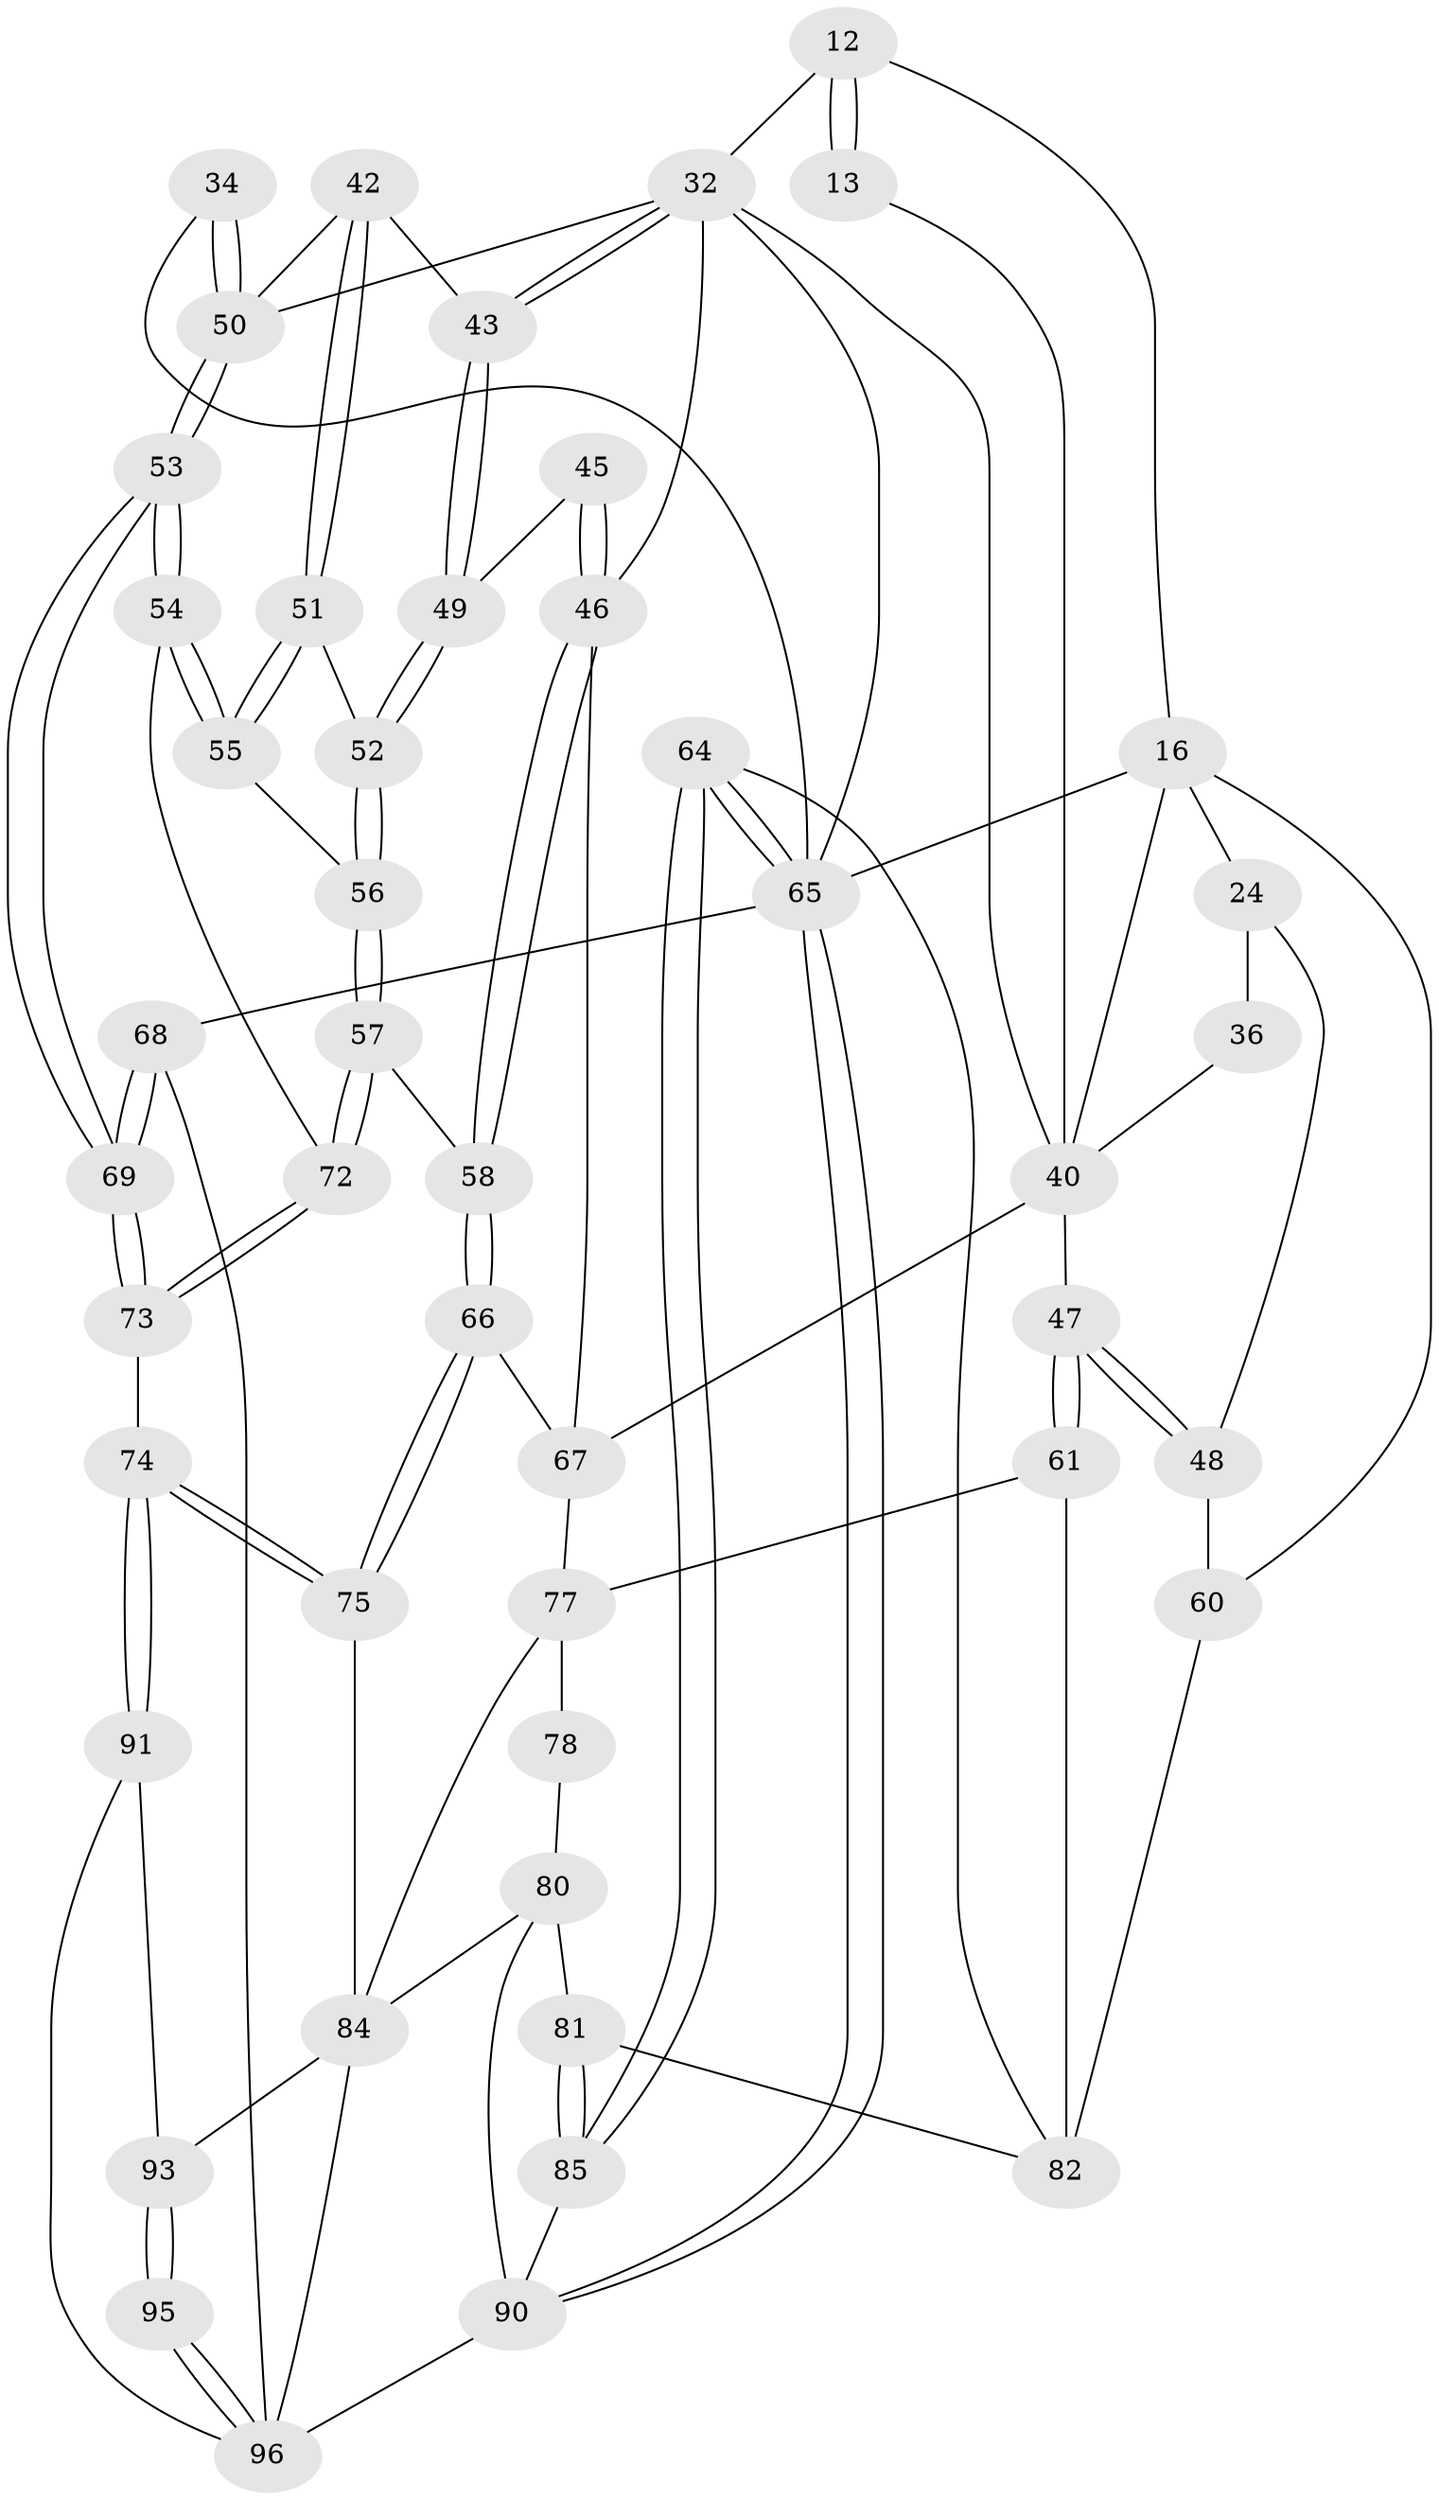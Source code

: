 // original degree distribution, {3: 0.020833333333333332, 5: 0.5625, 4: 0.21875, 6: 0.19791666666666666}
// Generated by graph-tools (version 1.1) at 2025/01/03/09/25 05:01:51]
// undirected, 48 vertices, 111 edges
graph export_dot {
graph [start="1"]
  node [color=gray90,style=filled];
  12 [pos="+0.5359863858949427+0.1374012010104706",super="+9+6+7"];
  13 [pos="+0.5078127956523891+0.09484109393870707"];
  16 [pos="+0.34992811531870477+0.05414211338924861",super="+8+15"];
  24 [pos="+0.2383827075237837+0.30200685352317774",super="+20"];
  32 [pos="+0.8131035176818936+0.24962512885027843",super="+31+23"];
  34 [pos="+1+0.3512531195781545"];
  36 [pos="+0.30612939230142916+0.31615540845415907",super="+19"];
  40 [pos="+0.3877328994269333+0.4829621891065272",super="+37+30"];
  42 [pos="+0.9278364792330644+0.4139387882840323"];
  43 [pos="+0.8293994940872448+0.382074148921704"];
  45 [pos="+0.6833739020726103+0.3976087869544936"];
  46 [pos="+0.663034491082028+0.48257279521661806",super="+44+28+33"];
  47 [pos="+0.32763743515455196+0.5109329149089014"];
  48 [pos="+0.16041834191679452+0.41797500107134544",super="+25"];
  49 [pos="+0.8147792416981621+0.4152689056807756"];
  50 [pos="+1+0.38304331506976186",super="+41+35"];
  51 [pos="+0.9131721326209802+0.4466973719249498"];
  52 [pos="+0.8157914739781699+0.4759203550445422"];
  53 [pos="+1+0.6273403835263864"];
  54 [pos="+1+0.6128465859983953"];
  55 [pos="+0.9352739191638273+0.5369402084930879"];
  56 [pos="+0.790722419495179+0.5412895464829987"];
  57 [pos="+0.7660483516291466+0.5616448061419532"];
  58 [pos="+0.673039727115812+0.5497671607309997"];
  60 [pos="+0+0.5383782872208309",super="+59+26"];
  61 [pos="+0.24433031949973066+0.6139205594697632"];
  64 [pos="+0+0.8947343344284845"];
  65 [pos="+0+1",super="+4"];
  66 [pos="+0.6557290690049306+0.5628787943069028"];
  67 [pos="+0.4726066398863645+0.5638522982361821",super="+39+38"];
  68 [pos="+1+1"];
  69 [pos="+1+1"];
  72 [pos="+0.8238647838775632+0.6675416745317272"];
  73 [pos="+0.8075179501795627+0.7931034077260071"];
  74 [pos="+0.6942036238486847+0.8193026975504052"];
  75 [pos="+0.6306365346065265+0.7711092045363364"];
  77 [pos="+0.4609300691132687+0.7356101085578552",super="+71"];
  78 [pos="+0.3227468184742086+0.7318486925381142"];
  80 [pos="+0.1512923131902428+0.7594343999041591",super="+79"];
  81 [pos="+0.14679914305202785+0.748039672237326"];
  82 [pos="+0.12442354141212394+0.6511549840934766",super="+63+62"];
  84 [pos="+0.3486825237973478+0.9543717589994853",super="+83+76"];
  85 [pos="+0+0.8501283925518166"];
  90 [pos="+0.17023976939258592+1",super="+87+86"];
  91 [pos="+0.6757474065760264+0.9144429365613803"];
  93 [pos="+0.49528409716305477+0.9120703804095873",super="+92"];
  95 [pos="+0.5591622548892969+1"];
  96 [pos="+0.5458885985007572+1",super="+94+89+88"];
  12 -- 13 [weight=2];
  12 -- 13;
  12 -- 16;
  12 -- 32 [weight=3];
  13 -- 40;
  16 -- 65 [weight=2];
  16 -- 24;
  16 -- 60;
  16 -- 40;
  24 -- 36 [weight=2];
  24 -- 48;
  32 -- 43;
  32 -- 43;
  32 -- 46 [weight=2];
  32 -- 50;
  32 -- 65;
  32 -- 40;
  34 -- 50 [weight=2];
  34 -- 50;
  34 -- 65;
  36 -- 40 [weight=2];
  40 -- 47;
  40 -- 67 [weight=2];
  42 -- 43;
  42 -- 51;
  42 -- 51;
  42 -- 50;
  43 -- 49;
  43 -- 49;
  45 -- 46 [weight=2];
  45 -- 46;
  45 -- 49;
  46 -- 58;
  46 -- 58;
  46 -- 67 [weight=2];
  47 -- 48;
  47 -- 48;
  47 -- 61;
  47 -- 61;
  48 -- 60 [weight=2];
  49 -- 52;
  49 -- 52;
  50 -- 53;
  50 -- 53;
  51 -- 52;
  51 -- 55;
  51 -- 55;
  52 -- 56;
  52 -- 56;
  53 -- 54;
  53 -- 54;
  53 -- 69;
  53 -- 69;
  54 -- 55;
  54 -- 55;
  54 -- 72;
  55 -- 56;
  56 -- 57;
  56 -- 57;
  57 -- 58;
  57 -- 72;
  57 -- 72;
  58 -- 66;
  58 -- 66;
  60 -- 82 [weight=2];
  61 -- 77;
  61 -- 82;
  64 -- 65;
  64 -- 65;
  64 -- 85;
  64 -- 85;
  64 -- 82;
  65 -- 90;
  65 -- 90;
  65 -- 68 [weight=2];
  66 -- 67;
  66 -- 75;
  66 -- 75;
  67 -- 77;
  68 -- 69;
  68 -- 69;
  68 -- 96;
  69 -- 73;
  69 -- 73;
  72 -- 73;
  72 -- 73;
  73 -- 74;
  74 -- 75;
  74 -- 75;
  74 -- 91;
  74 -- 91;
  75 -- 84;
  77 -- 78 [weight=2];
  77 -- 84;
  78 -- 80;
  80 -- 81;
  80 -- 90;
  80 -- 84;
  81 -- 82;
  81 -- 85;
  81 -- 85;
  84 -- 93;
  84 -- 96;
  85 -- 90;
  90 -- 96 [weight=2];
  91 -- 93;
  91 -- 96;
  93 -- 95 [weight=2];
  93 -- 95;
  95 -- 96;
  95 -- 96;
}
